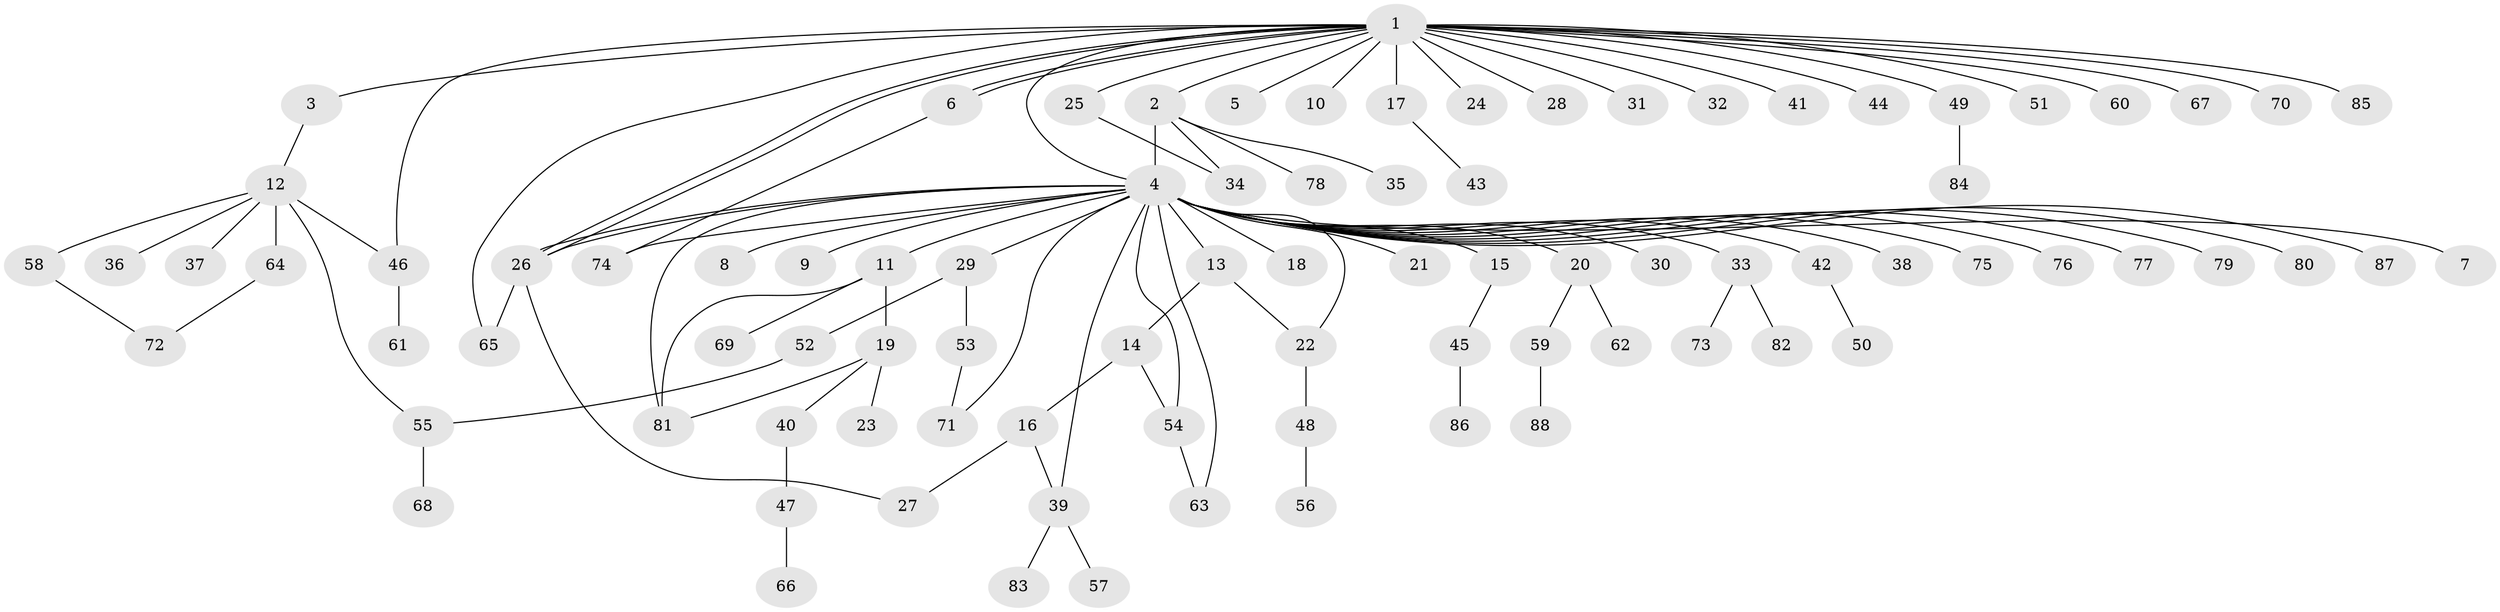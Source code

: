 // Generated by graph-tools (version 1.1) at 2025/14/03/09/25 04:14:34]
// undirected, 88 vertices, 106 edges
graph export_dot {
graph [start="1"]
  node [color=gray90,style=filled];
  1;
  2;
  3;
  4;
  5;
  6;
  7;
  8;
  9;
  10;
  11;
  12;
  13;
  14;
  15;
  16;
  17;
  18;
  19;
  20;
  21;
  22;
  23;
  24;
  25;
  26;
  27;
  28;
  29;
  30;
  31;
  32;
  33;
  34;
  35;
  36;
  37;
  38;
  39;
  40;
  41;
  42;
  43;
  44;
  45;
  46;
  47;
  48;
  49;
  50;
  51;
  52;
  53;
  54;
  55;
  56;
  57;
  58;
  59;
  60;
  61;
  62;
  63;
  64;
  65;
  66;
  67;
  68;
  69;
  70;
  71;
  72;
  73;
  74;
  75;
  76;
  77;
  78;
  79;
  80;
  81;
  82;
  83;
  84;
  85;
  86;
  87;
  88;
  1 -- 2;
  1 -- 3;
  1 -- 4;
  1 -- 5;
  1 -- 6;
  1 -- 6;
  1 -- 10;
  1 -- 17;
  1 -- 24;
  1 -- 25;
  1 -- 26;
  1 -- 26;
  1 -- 28;
  1 -- 31;
  1 -- 32;
  1 -- 41;
  1 -- 44;
  1 -- 46;
  1 -- 49;
  1 -- 51;
  1 -- 60;
  1 -- 65;
  1 -- 67;
  1 -- 70;
  1 -- 85;
  2 -- 4;
  2 -- 34;
  2 -- 35;
  2 -- 78;
  3 -- 12;
  4 -- 7;
  4 -- 8;
  4 -- 9;
  4 -- 11;
  4 -- 13;
  4 -- 15;
  4 -- 18;
  4 -- 20;
  4 -- 21;
  4 -- 22;
  4 -- 26;
  4 -- 26;
  4 -- 29;
  4 -- 30;
  4 -- 33;
  4 -- 38;
  4 -- 39;
  4 -- 42;
  4 -- 54;
  4 -- 63;
  4 -- 71;
  4 -- 74;
  4 -- 75;
  4 -- 76;
  4 -- 77;
  4 -- 79;
  4 -- 80;
  4 -- 81;
  4 -- 87;
  6 -- 74;
  11 -- 19;
  11 -- 69;
  11 -- 81;
  12 -- 36;
  12 -- 37;
  12 -- 46;
  12 -- 55;
  12 -- 58;
  12 -- 64;
  13 -- 14;
  13 -- 22;
  14 -- 16;
  14 -- 54;
  15 -- 45;
  16 -- 27;
  16 -- 39;
  17 -- 43;
  19 -- 23;
  19 -- 40;
  19 -- 81;
  20 -- 59;
  20 -- 62;
  22 -- 48;
  25 -- 34;
  26 -- 27;
  26 -- 65;
  29 -- 52;
  29 -- 53;
  33 -- 73;
  33 -- 82;
  39 -- 57;
  39 -- 83;
  40 -- 47;
  42 -- 50;
  45 -- 86;
  46 -- 61;
  47 -- 66;
  48 -- 56;
  49 -- 84;
  52 -- 55;
  53 -- 71;
  54 -- 63;
  55 -- 68;
  58 -- 72;
  59 -- 88;
  64 -- 72;
}
